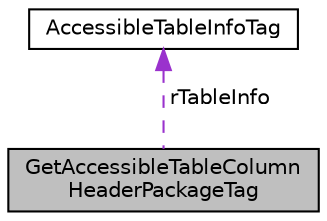 digraph "GetAccessibleTableColumnHeaderPackageTag"
{
 // LATEX_PDF_SIZE
  edge [fontname="Helvetica",fontsize="10",labelfontname="Helvetica",labelfontsize="10"];
  node [fontname="Helvetica",fontsize="10",shape=record];
  Node1 [label="GetAccessibleTableColumn\lHeaderPackageTag",height=0.2,width=0.4,color="black", fillcolor="grey75", style="filled", fontcolor="black",tooltip=" "];
  Node2 -> Node1 [dir="back",color="darkorchid3",fontsize="10",style="dashed",label=" rTableInfo" ,fontname="Helvetica"];
  Node2 [label="AccessibleTableInfoTag",height=0.2,width=0.4,color="black", fillcolor="white", style="filled",URL="$struct_accessible_table_info_tag.html",tooltip=" "];
}
